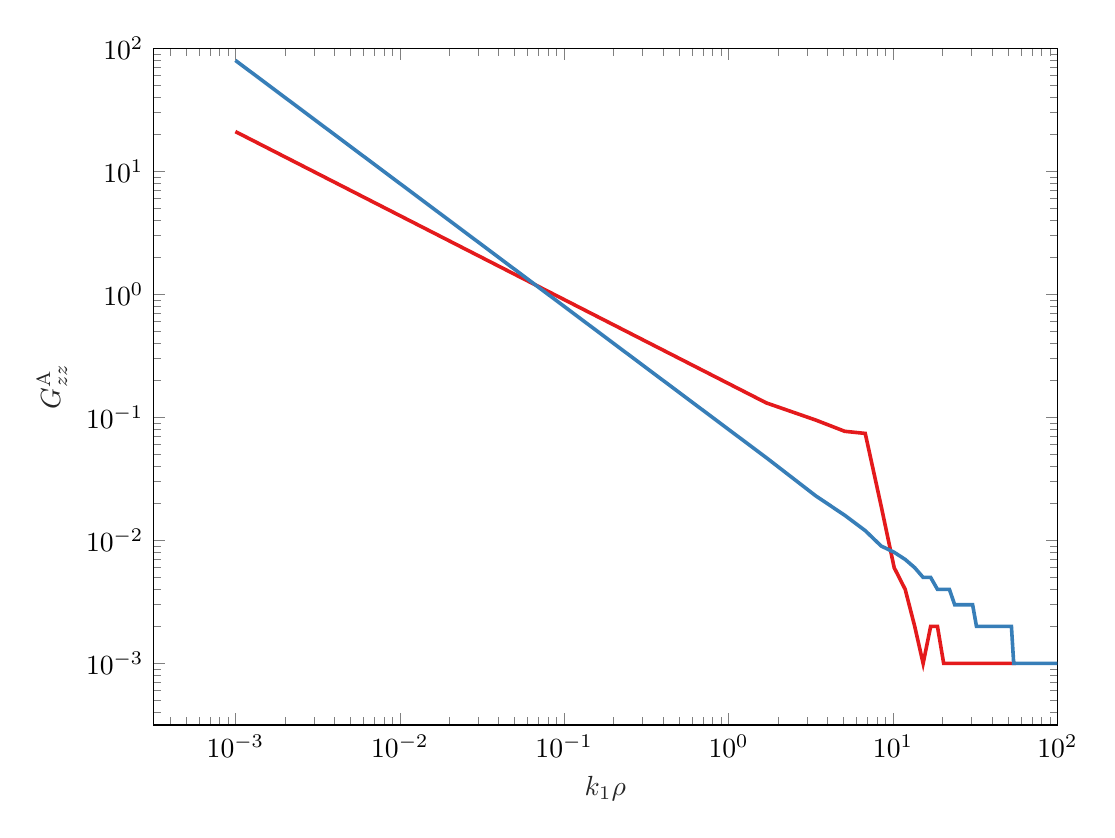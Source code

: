 % This file was created by matlab2tikz.
%
\definecolor{mycolor1}{rgb}{0.894,0.102,0.11}%
\definecolor{mycolor2}{rgb}{0.216,0.494,0.722}%
%
\begin{tikzpicture}

\begin{axis}[%
width=4.521in,
height=3.384in,
at={(0.758in,0.662in)},
scale only axis,
xmode=log,
xmin=0.0,
xmax=100,
xminorticks=true,
xlabel style={font=\color{white!15!black}},
xlabel={$k_1\rho$},
ymode=log,
ymin=0.0,
ymax=100,
yminorticks=true,
ylabel style={font=\color{white!15!black}},
ylabel={$G_{zz}^{\mathrm{A}}$},
axis background/.style={fill=white}
]
\addplot [color=mycolor1, line width=1.3pt, forget plot]
  table[row sep=crcr]{%
0.001	20.999\\
1.696	0.131\\
3.391	0.095\\
5.086	0.077\\
6.781	0.074\\
8.475	0.019\\
10.17	0.006\\
11.865	0.004\\
13.56	0.002\\
15.255	0.001\\
16.95	0.002\\
18.645	0.002\\
20.34	0.001\\
22.035	0.001\\
23.73	0.001\\
25.424	0.001\\
27.119	0.001\\
28.814	0.001\\
30.509	0.001\\
32.204	0.001\\
33.899	0.0\\
35.594	0.001\\
37.289	0.001\\
38.984	0.001\\
40.679	0.0\\
42.373	0.001\\
44.068	0.001\\
45.763	0.001\\
47.458	0.0\\
49.153	0.0\\
50.848	0.0\\
52.543	0.0\\
54.238	0.001\\
55.933	0.001\\
57.628	0.0\\
59.322	0.0\\
61.017	0.0\\
62.712	0.0\\
64.407	0.0\\
66.102	0.0\\
67.797	0.0\\
69.492	0.0\\
71.187	0.0\\
72.882	0.0\\
74.577	0.0\\
76.271	0.0\\
77.966	0.0\\
79.661	0.0\\
81.356	0.0\\
83.051	0.0\\
84.746	0.0\\
86.441	0.0\\
88.136	0.0\\
89.831	0.0\\
91.526	0.0\\
93.22	0.0\\
94.915	0.0\\
96.61	0.0\\
98.305	0.0\\
100	0.0\\
};
\addplot [color=mycolor2, line width=1.3pt, forget plot]
  table[row sep=crcr]{%
0.001	79.577\\
1.696	0.047\\
3.391	0.023\\
5.086	0.016\\
6.781	0.012\\
8.475	0.009\\
10.17	0.008\\
11.865	0.007\\
13.56	0.006\\
15.255	0.005\\
16.95	0.005\\
18.645	0.004\\
20.34	0.004\\
22.035	0.004\\
23.73	0.003\\
25.424	0.003\\
27.119	0.003\\
28.814	0.003\\
30.509	0.003\\
32.204	0.002\\
33.899	0.002\\
35.594	0.002\\
37.289	0.002\\
38.984	0.002\\
40.679	0.002\\
42.373	0.002\\
44.068	0.002\\
45.763	0.002\\
47.458	0.002\\
49.153	0.002\\
50.848	0.002\\
52.543	0.002\\
54.238	0.001\\
55.933	0.001\\
57.628	0.001\\
59.322	0.001\\
61.017	0.001\\
62.712	0.001\\
64.407	0.001\\
66.102	0.001\\
67.797	0.001\\
69.492	0.001\\
71.187	0.001\\
72.882	0.001\\
74.577	0.001\\
76.271	0.001\\
77.966	0.001\\
79.661	0.001\\
81.356	0.001\\
83.051	0.001\\
84.746	0.001\\
86.441	0.001\\
88.136	0.001\\
89.831	0.001\\
91.526	0.001\\
93.22	0.001\\
94.915	0.001\\
96.61	0.001\\
98.305	0.001\\
100	0.001\\
};
\end{axis}
\end{tikzpicture}%